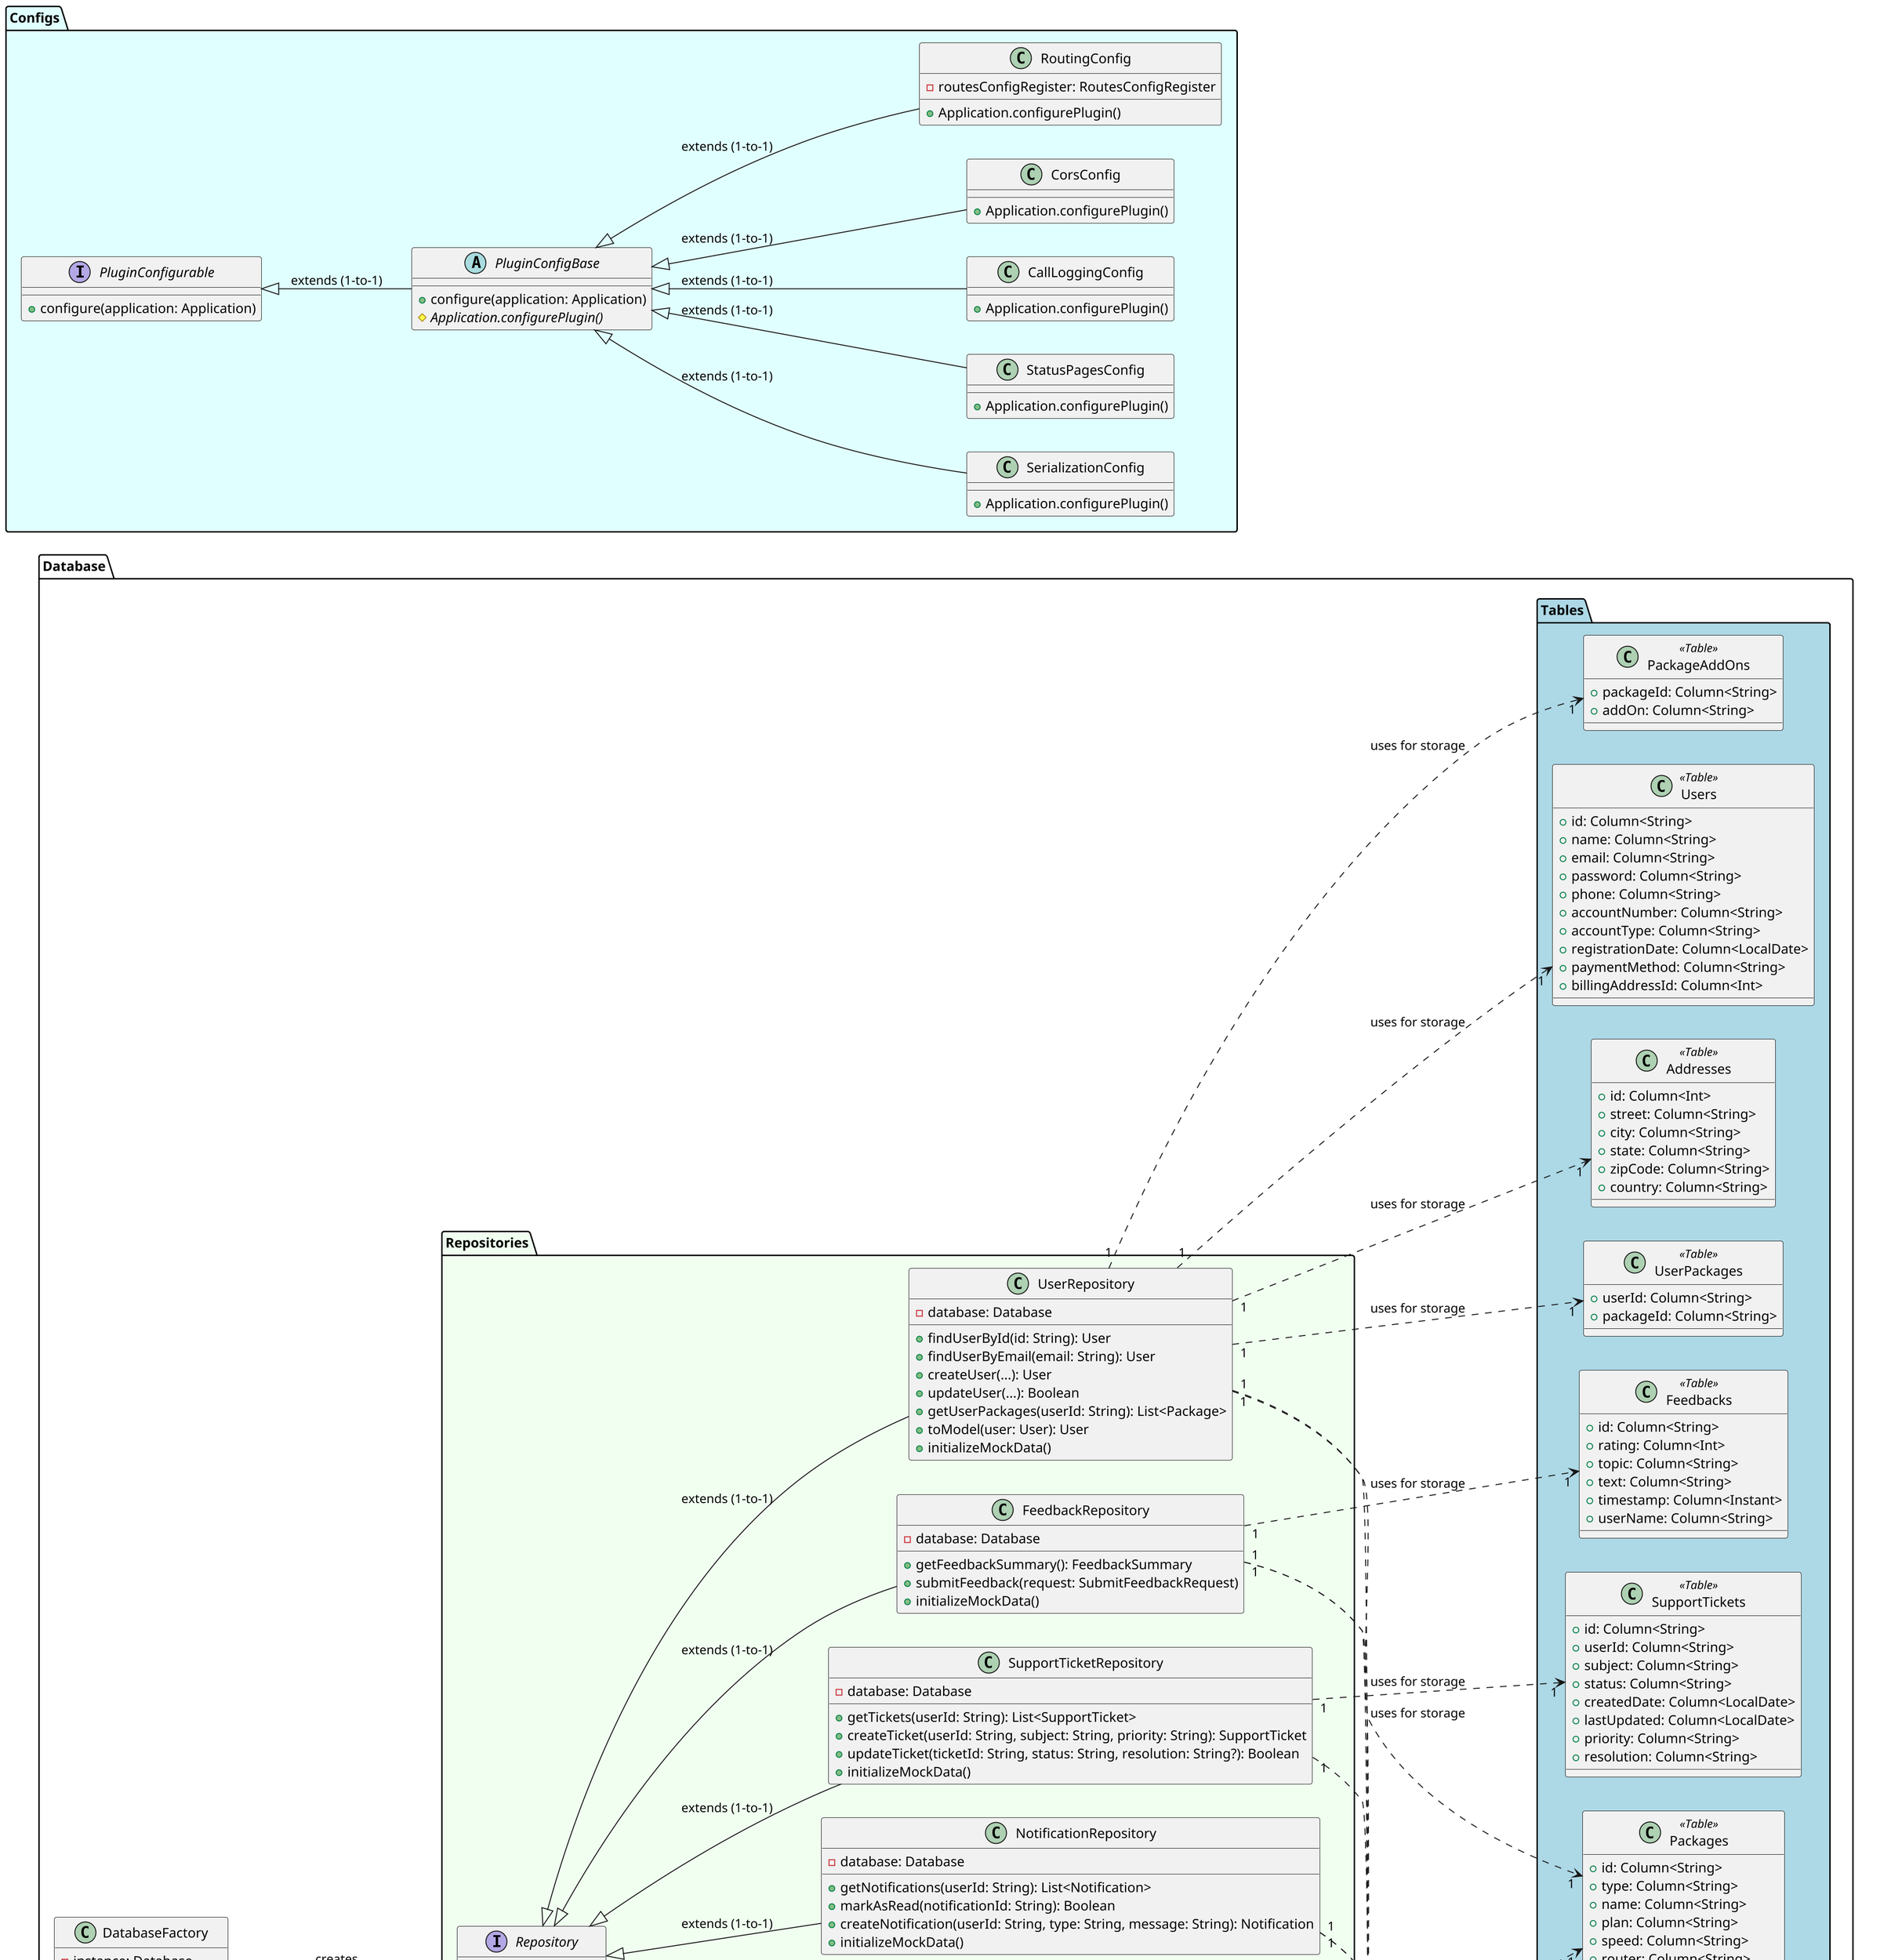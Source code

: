 @startuml Telecom_REST_API_Backend_Diagram
left to right direction
'skinparam wrapWidth 400
scale 2


' =================== BACKEND PACKAGES ===================
package "Models"  {
' =================== USER DOMAIN ===================
    package "User Domain" #FFEBCD{
      class User  {
        -id: String
        -name: String
        -email: String
        -password: String
        -phone: String
        -accountNumber: String
        -accountType: String
        -registrationDate: String
        -packages: List<UserPackage>
        -paymentMethod: String
        -billingAddress: Address
      }

      class Address  {
        -street: String
        -city: String
        -state: String
        -zipCode: String
        -country: String
      }

      class Notification  {
        -id: String
        -type: String
        -message: String
        -date: String
        -read: Boolean
      }

      interface User <<Entity>>  {
        +id: String
        +name: String
        +email: String
        +password: String
        +phone: String
        +accountNumber: String
        +accountType: String
        +registrationDate: LocalDate
        +paymentMethod: String
        +billingAddress: Address
      }

      interface Address <<Entity>>  {
        +id: Int
        +street: String
        +city: String
        +state: String
        +zipCode: String
        +country: String
      }
    }

' =================== PACKAGE DOMAIN ===================
    package "Package Domain" #FFEBCD{
      class UserPackage  {
        -id: String
        -type: String
        -name: String
        -plan: String
        -speed: String
        -router: String
        -addOns: List<String>
      }

      class PackageType  {
        -id: String
        -name: String
        -description: String
        -basePrice: Double
      }

      class Option  {
        -id: String
        -name: String
        -price: Double
      }

      class PackageOptionsResponse  {
        -speeds: List<Option>
        -routers: List<Option>
        -dataPlans: List<Option>
        -plans: List<Option>
        -addOns: List<Option>
      }

      class PromoCode  {
        -code: String
        -discount: Double
        -description: String
      }

      interface Package <<Entity>>  {
        +id: String
        +type: String
        +name: String
        +plan: String
        +speed: String
        +router: String
        +createdAt: Instant
        +addOns: List<String>
        +users: List<User>
      }
    }

' =================== USAGE DOMAIN ===================
    package "Usage Domain" #FFEBCD{
      class UsageDataResponse  {
        -currentBillingCycle: BillingCycle
        -previousBillingCycles: List<PreviousBillingCycle>
      }

      class BillingCycle  {
        -startDate: String
        -endDate: String
        -packages: Map<String, PackageUsage>
      }

      class PackageUsage  {
        -type: String
        -name: String
        -dataUsed: Double
        -dataTotal: Double
        -callMinutesUsed: Int
        -callMinutesTotal: String
        -smsUsed: Int
        -smsTotal: String
        -downloadSpeed: String
        -uploadSpeed: String
        -devices: Int
      }
    }

' =================== SUPPORT DOMAIN ===================
    package "Support Domain" #FFEBCD{
      class SupportTicket  {
        -id: String
        -subject: String
        -status: String
        -createdDate: String
        -lastUpdated: String
        -priority: String
        -resolution: String
      }

      class ChatMessage  {
        -type: String
        -text: String
        -time: String
      }

      interface SupportTicket <<Entity>>  {
        +id: String
        +user: User
        +subject: String
        +status: String
        +createdDate: LocalDate
        +lastUpdated: LocalDate
        +priority: String
        +resolution: String
      }
    }

' =================== FEEDBACK DOMAIN ===================
    package "Feedback Domain" #FFEBCD{
      class FeedbackEntry  {
        -id: String
        -rating: Int
        -topic: String
        -text: String
        -timestamp: String
        -user: String
      }

      class FeedbackSummary  {
        -averageRating: Double
        -totalReviews: Int
        -recentFeedback: List<FeedbackEntry>
      }
    }
}

    package "Database"  {
    package "Tables" #lightblue {
      class Users <<Table>> {
        +id: Column<String>
        +name: Column<String>
        +email: Column<String>
        +password: Column<String>
        +phone: Column<String>
        +accountNumber: Column<String>
        +accountType: Column<String>
        +registrationDate: Column<LocalDate>
        +paymentMethod: Column<String>
        +billingAddressId: Column<Int>
      }

      class Addresses <<Table>> {
        +id: Column<Int>
        +street: Column<String>
        +city: Column<String>
        +state: Column<String>
        +zipCode: Column<String>
        +country: Column<String>
      }

      class Packages <<Table>> {
        +id: Column<String>
        +type: Column<String>
        +name: Column<String>
        +plan: Column<String>
        +speed: Column<String>
        +router: Column<String>
        +createdAt: Column<Instant>
      }

      class UserPackages <<Table>> {
        +userId: Column<String>
        +packageId: Column<String>
      }

      class PackageAddOns <<Table>> {
        +packageId: Column<String>
        +addOn: Column<String>
      }

      class Feedbacks <<Table>> {
        +id: Column<String>
        +rating: Column<Int>
        +topic: Column<String>
        +text: Column<String>
        +timestamp: Column<Instant>
        +userName: Column<String>
      }

      class SupportTickets <<Table>> {
        +id: Column<String>
        +userId: Column<String>
        +subject: Column<String>
        +status: Column<String>
        +createdDate: Column<LocalDate>
        +lastUpdated: Column<LocalDate>
        +priority: Column<String>
        +resolution: Column<String>
      }

      class UsageDataTable <<Table>> {
        +id: Column<Int>
        +userId: Column<String>
        +packageId: Column<String>
        +billingCycleStart: Column<LocalDate>
        +billingCycleEnd: Column<LocalDate>
        +dataUsed: Column<BigDecimal>
        +dataTotal: Column<BigDecimal>
        +callMinutesUsed: Column<Int>
        +callMinutesTotal: Column<String>
        +smsUsed: Column<Int>
        +smsTotal: Column<String>
        +downloadSpeed: Column<String>
        +uploadSpeed: Column<String>
        +devices: Column<Int>
      }

      class PackageOptions <<Table>> {
        +id: Column<Int>
        +packageTypeId: Column<String>
        +optionType: Column<String>
        +optionId: Column<String>
        +name: Column<String>
        +price: Column<BigDecimal>
      }
    }

    package "Repositories" #F0FFF0 {
      interface Repository {
        +database: Database
        +initializeMockData()
      }

      class UserRepository {
        -database: Database
        +findUserById(id: String): User
        +findUserByEmail(email: String): User
        +createUser(...): User
        +updateUser(...): Boolean
        +getUserPackages(userId: String): List<Package>
        +toModel(user: User): User
        +initializeMockData()
      }

      class FeedbackRepository {
        -database: Database
        +getFeedbackSummary(): FeedbackSummary
        +submitFeedback(request: SubmitFeedbackRequest)
        +initializeMockData()
      }

      class ChatMessageRepository {
        -database: Database
        +getChatHistory(userId: String): List<ChatMessage>
        +addMessage(userId: String, message: String, isFromUser: Boolean): ChatMessage
        +initializeMockData()
      }

      class NotificationRepository {
        -database: Database
        +getNotifications(userId: String): List<Notification>
        +markAsRead(notificationId: String): Boolean
        +createNotification(userId: String, type: String, message: String): Notification
        +initializeMockData()
      }

      class PackageRepository {
        -database: Database
        +getPackageTypes(): List<PackageType>
        +getPackageOptions(typeId: String): PackageOptionsResponse
        +createPackage(request: CreatePackageRequest): Package
        +initializeMockData()
      }

      class PromoCodeRepository {
        -database: Database
        +validatePromoCode(code: String): PromoCode
        +initializeMockData()
      }

      class SupportTicketRepository {
        -database: Database
        +getTickets(userId: String): List<SupportTicket>
        +createTicket(userId: String, subject: String, priority: String): SupportTicket
        +updateTicket(ticketId: String, status: String, resolution: String?): Boolean
        +initializeMockData()
      }

      class UsageRepository {
        -database: Database
        +getUserUsage(userId: String): UsageDataResponse
        +initializeMockData()
      }
    }

    class DatabaseFactory {
      -instance: Database
      +{static} getInstance(): Database
      -{static} init()
    }
}

' =================== API ROUTES ===================
interface "API ROUTES" as ApiRoutes #orange {
  /users/**
  /packages/**
  /usage/**
  /tickets/**
  /chat/**
  /feedback/**
}


package "Routes" #lightcyan {
    interface RouteConfigurable {
      +configure(route: Route)
    }

    abstract class RouteConfigBase {
      #SAFE_DELIMITER: String
      +configure(route: Route)
      #{abstract} Route.configureRoutes()
    }

    class AuthRoutes {
      +Route.configureRoutes()
    }

    class FeedbackRoutes {
      -feedbackRepository: FeedbackRepository
      +Route.configureRoutes()
    }

    class ChatRoutes {
      -chatMessageRepository: ChatMessageRepository
      +Route.configureRoutes()
    }

    class OtherUserDataRoutes {
      -userRepository: UserRepository
      -notificationRepository: NotificationRepository
      +Route.configureRoutes()
    }

    class PackagesRoutes {
      -packageRepository: PackageRepository
      -promoCodeRepository: PromoCodeRepository
      +Route.configureRoutes()
    }

    class UsageRoutes {
      -usageRepository: UsageRepository
      +Route.configureRoutes()
    }

    class UserProfileRoutes {
      -userRepository: UserRepository
      +Route.configureRoutes()
    }
}

package "Configs" #lightcyan {
    interface PluginConfigurable {
      +configure(application: Application)
    }

    abstract class PluginConfigBase {
      +configure(application: Application)
      #{abstract} Application.configurePlugin()
    }

    class CallLoggingConfig {
      +Application.configurePlugin()
    }

    class CorsConfig {
      +Application.configurePlugin()
    }

    class RoutingConfig {
      -routesConfigRegister: RoutesConfigRegister
      +Application.configurePlugin()
    }

    class SerializationConfig {
      +Application.configurePlugin()
    }

    class StatusPagesConfig {
      +Application.configurePlugin()
    }
}

' =================== BACKEND RELATIONSHIPS ===================

' Backend inheritance relationships (Generalization)
Repository <|-- UserRepository : extends (1-to-1)
Repository <|-- FeedbackRepository : extends (1-to-1)
Repository <|-- ChatMessageRepository : extends (1-to-1)
Repository <|-- NotificationRepository : extends (1-to-1)
Repository <|-- PackageRepository : extends (1-to-1)
Repository <|-- PromoCodeRepository : extends (1-to-1)
Repository <|-- SupportTicketRepository : extends (1-to-1)
Repository <|-- UsageRepository : extends (1-to-1)

RouteConfigurable <|-- RouteConfigBase : extends (1-to-1)
RouteConfigBase <|-- AuthRoutes : extends (1-to-1)
RouteConfigBase <|-- FeedbackRoutes : extends (1-to-1)
RouteConfigBase <|-- ChatRoutes : extends (1-to-1)
RouteConfigBase <|-- OtherUserDataRoutes : extends (1-to-1)
RouteConfigBase <|-- PackagesRoutes : extends (1-to-1)
RouteConfigBase <|-- UsageRoutes : extends (1-to-1)
RouteConfigBase <|-- UserProfileRoutes : extends (1-to-1)

PluginConfigurable <|-- PluginConfigBase : extends (1-to-1)
PluginConfigBase <|-- CallLoggingConfig : extends (1-to-1)
PluginConfigBase <|-- CorsConfig : extends (1-to-1)
PluginConfigBase <|-- RoutingConfig : extends (1-to-1)
PluginConfigBase <|-- SerializationConfig : extends (1-to-1)
PluginConfigBase <|-- StatusPagesConfig : extends (1-to-1)

UserRepository "1" ..> "1" Users : uses for storage
UserRepository "1" ..> "1" Addresses : uses for storage
UserRepository "1" ..> "1" Packages : uses for storage
UserRepository "1" ..> "1" UserPackages : uses for storage
UserRepository "1" ..> "1" PackageAddOns : uses for storage
UserRepository "1" ..> "*" User : returns

FeedbackRepository "1" ..> "1" Feedbacks : uses for storage
FeedbackRepository "1" ..> "*" FeedbackEntry : returns
FeedbackRepository "1" ..> "1" FeedbackSummary : returns

ChatMessageRepository "1" ..> "1" ChatMessage : uses for storage
ChatMessageRepository "1" ..> "*" ChatMessage : returns

NotificationRepository "1" ..> "1" Notification : uses for storage
NotificationRepository "1" ..> "*" Notification : returns

PackageRepository "1" ..> "1" Packages : uses for storage
PackageRepository "1" ..> "1" PackageType : uses for storage
PackageRepository "1" ..> "1" PackageOptions : uses for storage
PackageRepository "1" ..> "*" PackageType : returns
PackageRepository "1" ..> "*" Option : returns
PackageRepository "1" ..> "1" PackageOptionsResponse : returns

PromoCodeRepository "1" ..> "1" PromoCode : uses for storage
PromoCodeRepository "1" ..> "*" PromoCode : returns

SupportTicketRepository "1" ..> "1" SupportTickets : uses for storage
SupportTicketRepository "1" ..> "*" SupportTicket : returns

UsageRepository "1" ..> "1" UsageDataTable : uses for storage
UsageRepository "1" ..> "1" UsageDataResponse : returns
DatabaseFactory "1" ..> "*" Repository : creates

' Cross-layer relationships (Dependency)
ApiRoutes "1" ..> "1" AuthRoutes : routes to
ApiRoutes "1" ..> "1" FeedbackRoutes : routes to
ApiRoutes "1" ..> "1" ChatRoutes : routes to
ApiRoutes "1" ..> "1" OtherUserDataRoutes : routes to
ApiRoutes "1" ..> "1" PackagesRoutes : routes to
ApiRoutes "1" ..> "1" UsageRoutes : routes to
ApiRoutes "1" ..> "1" UserProfileRoutes : routes to

@enduml
